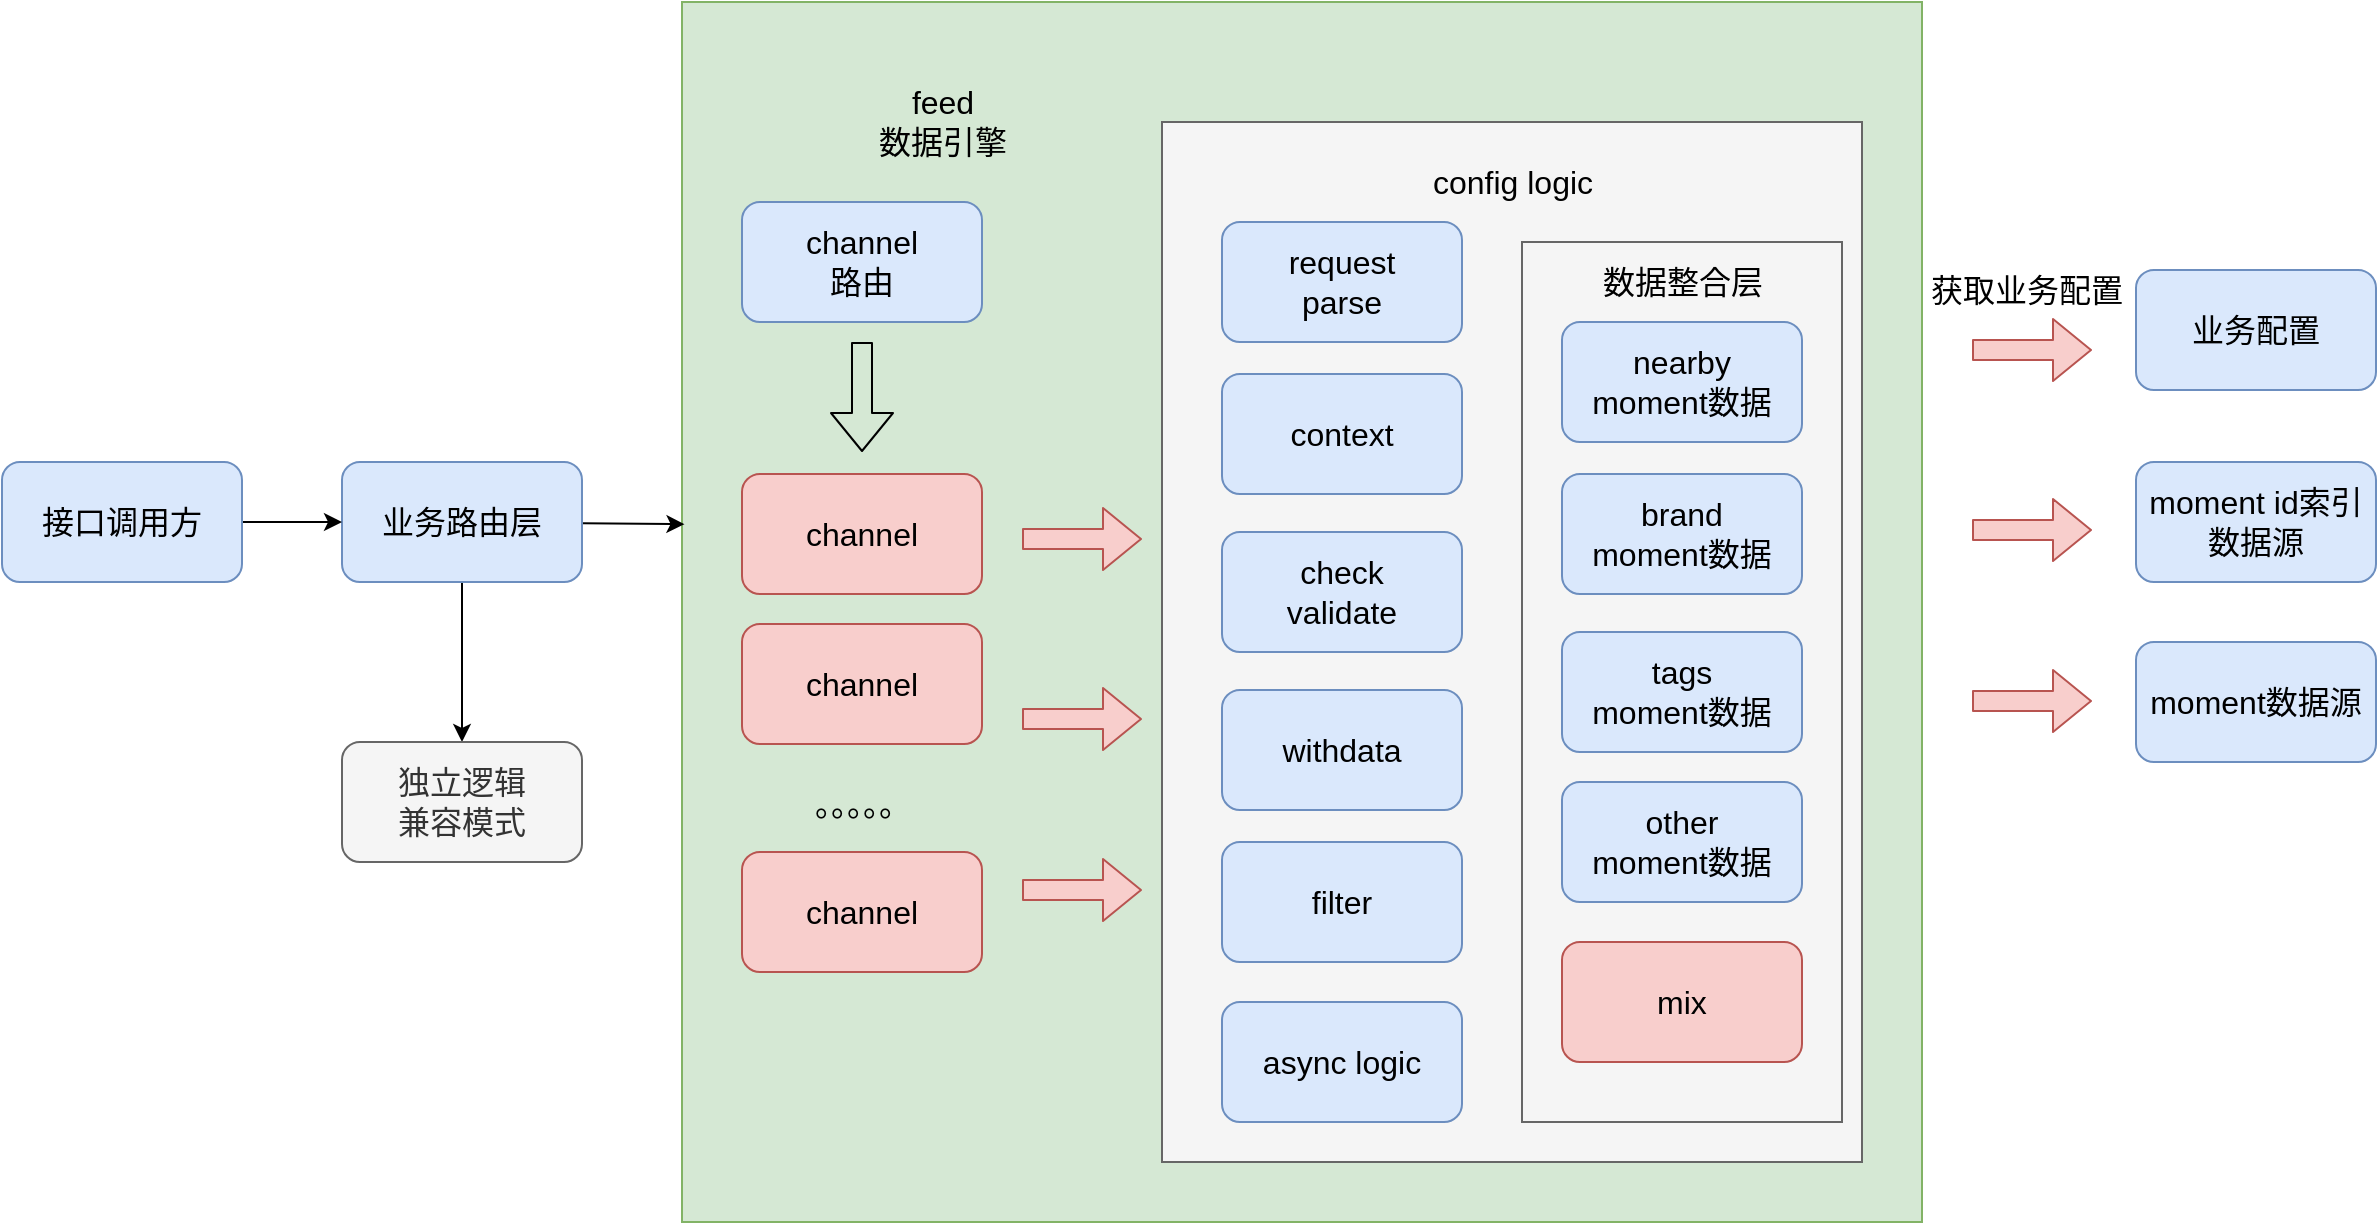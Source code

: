 <mxfile version="13.3.0" type="github">
  <diagram id="L6NUzQcXIFyv5FrY1tt9" name="Page-1">
    <mxGraphModel dx="2893" dy="1130" grid="1" gridSize="10" guides="1" tooltips="1" connect="1" arrows="1" fold="1" page="1" pageScale="1" pageWidth="827" pageHeight="1169" math="0" shadow="0">
      <root>
        <mxCell id="0" />
        <mxCell id="1" parent="0" />
        <mxCell id="C2eBkXOqXmVI_Su9Z_Vg-26" value="" style="rounded=0;whiteSpace=wrap;html=1;fillColor=#d5e8d4;strokeColor=#82b366;fontSize=16;gradientColor=none;" parent="1" vertex="1">
          <mxGeometry x="210" y="120" width="620" height="610" as="geometry" />
        </mxCell>
        <mxCell id="DTYzZaFBWCEnk6iouCdz-2" value="" style="rounded=0;whiteSpace=wrap;html=1;fillColor=#f5f5f5;strokeColor=#666666;fontColor=#333333;fontSize=16;" vertex="1" parent="1">
          <mxGeometry x="450" y="180" width="350" height="520" as="geometry" />
        </mxCell>
        <mxCell id="C2eBkXOqXmVI_Su9Z_Vg-11" value="" style="rounded=0;whiteSpace=wrap;html=1;fillColor=#f5f5f5;strokeColor=#666666;fontColor=#333333;fontSize=16;" parent="1" vertex="1">
          <mxGeometry x="630" y="240" width="160" height="440" as="geometry" />
        </mxCell>
        <mxCell id="C2eBkXOqXmVI_Su9Z_Vg-28" style="edgeStyle=none;rounded=0;orthogonalLoop=1;jettySize=auto;html=1;fontSize=16;" parent="1" source="C2eBkXOqXmVI_Su9Z_Vg-1" target="C2eBkXOqXmVI_Su9Z_Vg-18" edge="1">
          <mxGeometry relative="1" as="geometry" />
        </mxCell>
        <mxCell id="C2eBkXOqXmVI_Su9Z_Vg-46" value="" style="edgeStyle=none;rounded=0;orthogonalLoop=1;jettySize=auto;html=1;fontSize=16;entryX=0.002;entryY=0.428;entryDx=0;entryDy=0;entryPerimeter=0;" parent="1" source="C2eBkXOqXmVI_Su9Z_Vg-1" target="C2eBkXOqXmVI_Su9Z_Vg-26" edge="1">
          <mxGeometry relative="1" as="geometry" />
        </mxCell>
        <mxCell id="C2eBkXOqXmVI_Su9Z_Vg-1" value="业务路由层" style="rounded=1;whiteSpace=wrap;html=1;fillColor=#dae8fc;strokeColor=#6c8ebf;fontSize=16;" parent="1" vertex="1">
          <mxGeometry x="40" y="350" width="120" height="60" as="geometry" />
        </mxCell>
        <mxCell id="C2eBkXOqXmVI_Su9Z_Vg-15" style="edgeStyle=orthogonalEdgeStyle;rounded=0;orthogonalLoop=1;jettySize=auto;html=1;entryX=0;entryY=0.5;entryDx=0;entryDy=0;fontSize=16;" parent="1" source="C2eBkXOqXmVI_Su9Z_Vg-2" target="C2eBkXOqXmVI_Su9Z_Vg-1" edge="1">
          <mxGeometry relative="1" as="geometry" />
        </mxCell>
        <mxCell id="C2eBkXOqXmVI_Su9Z_Vg-2" value="接口调用方" style="rounded=1;whiteSpace=wrap;html=1;fillColor=#dae8fc;strokeColor=#6c8ebf;fontSize=16;" parent="1" vertex="1">
          <mxGeometry x="-130" y="350" width="120" height="60" as="geometry" />
        </mxCell>
        <mxCell id="C2eBkXOqXmVI_Su9Z_Vg-3" value="业务配置" style="rounded=1;whiteSpace=wrap;html=1;fillColor=#dae8fc;strokeColor=#6c8ebf;fontSize=16;" parent="1" vertex="1">
          <mxGeometry x="937" y="254" width="120" height="60" as="geometry" />
        </mxCell>
        <mxCell id="C2eBkXOqXmVI_Su9Z_Vg-6" value="moment id索引&lt;br style=&quot;font-size: 16px;&quot;&gt;数据源" style="rounded=1;whiteSpace=wrap;html=1;fillColor=#dae8fc;strokeColor=#6c8ebf;fontSize=16;" parent="1" vertex="1">
          <mxGeometry x="937" y="350" width="120" height="60" as="geometry" />
        </mxCell>
        <mxCell id="C2eBkXOqXmVI_Su9Z_Vg-7" value="moment数据源" style="rounded=1;whiteSpace=wrap;html=1;fillColor=#dae8fc;strokeColor=#6c8ebf;fontSize=16;" parent="1" vertex="1">
          <mxGeometry x="937" y="440" width="120" height="60" as="geometry" />
        </mxCell>
        <mxCell id="C2eBkXOqXmVI_Su9Z_Vg-8" value="brand&lt;br style=&quot;font-size: 16px;&quot;&gt;moment数据" style="rounded=1;whiteSpace=wrap;html=1;fillColor=#dae8fc;strokeColor=#6c8ebf;fontSize=16;" parent="1" vertex="1">
          <mxGeometry x="650" y="356" width="120" height="60" as="geometry" />
        </mxCell>
        <mxCell id="C2eBkXOqXmVI_Su9Z_Vg-9" value="tags&lt;br style=&quot;font-size: 16px;&quot;&gt;moment数据" style="rounded=1;whiteSpace=wrap;html=1;fillColor=#dae8fc;strokeColor=#6c8ebf;fontSize=16;" parent="1" vertex="1">
          <mxGeometry x="650" y="435" width="120" height="60" as="geometry" />
        </mxCell>
        <mxCell id="C2eBkXOqXmVI_Su9Z_Vg-10" value="nearby&lt;br style=&quot;font-size: 16px;&quot;&gt;moment数据" style="rounded=1;whiteSpace=wrap;html=1;fillColor=#dae8fc;strokeColor=#6c8ebf;fontSize=16;" parent="1" vertex="1">
          <mxGeometry x="650" y="280" width="120" height="60" as="geometry" />
        </mxCell>
        <mxCell id="C2eBkXOqXmVI_Su9Z_Vg-12" value="数据整合层" style="text;html=1;align=center;verticalAlign=middle;resizable=0;points=[];autosize=1;fontSize=16;" parent="1" vertex="1">
          <mxGeometry x="660" y="250" width="100" height="20" as="geometry" />
        </mxCell>
        <mxCell id="C2eBkXOqXmVI_Su9Z_Vg-14" value="获取业务配置" style="text;html=1;align=center;verticalAlign=middle;resizable=0;points=[];autosize=1;fontSize=16;" parent="1" vertex="1">
          <mxGeometry x="827" y="254" width="110" height="20" as="geometry" />
        </mxCell>
        <mxCell id="C2eBkXOqXmVI_Su9Z_Vg-18" value="独立逻辑&lt;br style=&quot;font-size: 16px;&quot;&gt;兼容模式" style="rounded=1;whiteSpace=wrap;html=1;fillColor=#f5f5f5;strokeColor=#666666;fontColor=#333333;fontSize=16;" parent="1" vertex="1">
          <mxGeometry x="40" y="490" width="120" height="60" as="geometry" />
        </mxCell>
        <mxCell id="C2eBkXOqXmVI_Su9Z_Vg-24" value="other&lt;br style=&quot;font-size: 16px;&quot;&gt;moment数据" style="rounded=1;whiteSpace=wrap;html=1;fillColor=#dae8fc;strokeColor=#6c8ebf;fontSize=16;" parent="1" vertex="1">
          <mxGeometry x="650" y="510" width="120" height="60" as="geometry" />
        </mxCell>
        <mxCell id="C2eBkXOqXmVI_Su9Z_Vg-25" value="mix" style="rounded=1;whiteSpace=wrap;html=1;fillColor=#f8cecc;strokeColor=#b85450;fontSize=16;" parent="1" vertex="1">
          <mxGeometry x="650" y="590" width="120" height="60" as="geometry" />
        </mxCell>
        <mxCell id="C2eBkXOqXmVI_Su9Z_Vg-27" value="feed&lt;br style=&quot;font-size: 16px;&quot;&gt;数据引擎" style="text;html=1;align=center;verticalAlign=middle;resizable=0;points=[];autosize=1;fontSize=16;" parent="1" vertex="1">
          <mxGeometry x="300" y="160" width="80" height="40" as="geometry" />
        </mxCell>
        <mxCell id="C2eBkXOqXmVI_Su9Z_Vg-33" value="" style="shape=flexArrow;endArrow=classic;html=1;fillColor=#f8cecc;strokeColor=#b85450;fontSize=16;" parent="1" edge="1">
          <mxGeometry width="50" height="50" relative="1" as="geometry">
            <mxPoint x="855" y="384" as="sourcePoint" />
            <mxPoint x="915" y="384" as="targetPoint" />
          </mxGeometry>
        </mxCell>
        <mxCell id="C2eBkXOqXmVI_Su9Z_Vg-34" value="" style="shape=flexArrow;endArrow=classic;html=1;fillColor=#f8cecc;strokeColor=#b85450;fontSize=16;" parent="1" edge="1">
          <mxGeometry width="50" height="50" relative="1" as="geometry">
            <mxPoint x="855" y="469.5" as="sourcePoint" />
            <mxPoint x="915" y="469.5" as="targetPoint" />
          </mxGeometry>
        </mxCell>
        <mxCell id="C2eBkXOqXmVI_Su9Z_Vg-39" value="" style="shape=flexArrow;endArrow=classic;html=1;fillColor=#f8cecc;strokeColor=#b85450;fontSize=16;" parent="1" edge="1">
          <mxGeometry width="50" height="50" relative="1" as="geometry">
            <mxPoint x="855" y="294" as="sourcePoint" />
            <mxPoint x="915" y="294" as="targetPoint" />
          </mxGeometry>
        </mxCell>
        <mxCell id="C2eBkXOqXmVI_Su9Z_Vg-40" value="withdata" style="rounded=1;whiteSpace=wrap;html=1;fillColor=#dae8fc;strokeColor=#6c8ebf;fontSize=16;" parent="1" vertex="1">
          <mxGeometry x="480" y="464" width="120" height="60" as="geometry" />
        </mxCell>
        <mxCell id="C2eBkXOqXmVI_Su9Z_Vg-41" value="filter" style="rounded=1;whiteSpace=wrap;html=1;fillColor=#dae8fc;strokeColor=#6c8ebf;fontSize=16;" parent="1" vertex="1">
          <mxGeometry x="480" y="540" width="120" height="60" as="geometry" />
        </mxCell>
        <mxCell id="C2eBkXOqXmVI_Su9Z_Vg-42" value="request&lt;br style=&quot;font-size: 16px;&quot;&gt;parse" style="rounded=1;whiteSpace=wrap;html=1;fillColor=#dae8fc;strokeColor=#6c8ebf;fontSize=16;" parent="1" vertex="1">
          <mxGeometry x="480" y="230" width="120" height="60" as="geometry" />
        </mxCell>
        <mxCell id="C2eBkXOqXmVI_Su9Z_Vg-43" value="context" style="rounded=1;whiteSpace=wrap;html=1;fillColor=#dae8fc;strokeColor=#6c8ebf;fontSize=16;" parent="1" vertex="1">
          <mxGeometry x="480" y="306" width="120" height="60" as="geometry" />
        </mxCell>
        <mxCell id="C2eBkXOqXmVI_Su9Z_Vg-44" value="check&lt;br style=&quot;font-size: 16px;&quot;&gt;validate" style="rounded=1;whiteSpace=wrap;html=1;fillColor=#dae8fc;strokeColor=#6c8ebf;fontSize=16;" parent="1" vertex="1">
          <mxGeometry x="480" y="385" width="120" height="60" as="geometry" />
        </mxCell>
        <mxCell id="C2eBkXOqXmVI_Su9Z_Vg-45" value="async logic" style="rounded=1;whiteSpace=wrap;html=1;fillColor=#dae8fc;strokeColor=#6c8ebf;fontSize=16;" parent="1" vertex="1">
          <mxGeometry x="480" y="620" width="120" height="60" as="geometry" />
        </mxCell>
        <mxCell id="DTYzZaFBWCEnk6iouCdz-1" value="channel" style="rounded=1;whiteSpace=wrap;html=1;fillColor=#f8cecc;strokeColor=#b85450;fontSize=16;" vertex="1" parent="1">
          <mxGeometry x="240" y="356" width="120" height="60" as="geometry" />
        </mxCell>
        <mxCell id="DTYzZaFBWCEnk6iouCdz-3" value="config logic" style="text;html=1;align=center;verticalAlign=middle;resizable=0;points=[];autosize=1;fontSize=16;" vertex="1" parent="1">
          <mxGeometry x="575" y="200" width="100" height="20" as="geometry" />
        </mxCell>
        <mxCell id="DTYzZaFBWCEnk6iouCdz-4" value="channel" style="rounded=1;whiteSpace=wrap;html=1;fillColor=#f8cecc;strokeColor=#b85450;fontSize=16;" vertex="1" parent="1">
          <mxGeometry x="240" y="431" width="120" height="60" as="geometry" />
        </mxCell>
        <mxCell id="DTYzZaFBWCEnk6iouCdz-5" value="channel" style="rounded=1;whiteSpace=wrap;html=1;fillColor=#f8cecc;strokeColor=#b85450;fontSize=16;" vertex="1" parent="1">
          <mxGeometry x="240" y="545" width="120" height="60" as="geometry" />
        </mxCell>
        <mxCell id="DTYzZaFBWCEnk6iouCdz-6" value="。。。。。" style="text;html=1;align=center;verticalAlign=middle;resizable=0;points=[];autosize=1;fontSize=16;" vertex="1" parent="1">
          <mxGeometry x="250" y="511" width="100" height="20" as="geometry" />
        </mxCell>
        <mxCell id="DTYzZaFBWCEnk6iouCdz-7" value="" style="shape=flexArrow;endArrow=classic;html=1;fillColor=#f8cecc;strokeColor=#b85450;fontSize=16;" edge="1" parent="1">
          <mxGeometry width="50" height="50" relative="1" as="geometry">
            <mxPoint x="380" y="478.5" as="sourcePoint" />
            <mxPoint x="440" y="478.5" as="targetPoint" />
          </mxGeometry>
        </mxCell>
        <mxCell id="DTYzZaFBWCEnk6iouCdz-8" value="" style="shape=flexArrow;endArrow=classic;html=1;fillColor=#f8cecc;strokeColor=#b85450;fontSize=16;" edge="1" parent="1">
          <mxGeometry width="50" height="50" relative="1" as="geometry">
            <mxPoint x="380" y="564" as="sourcePoint" />
            <mxPoint x="440" y="564" as="targetPoint" />
          </mxGeometry>
        </mxCell>
        <mxCell id="DTYzZaFBWCEnk6iouCdz-9" value="" style="shape=flexArrow;endArrow=classic;html=1;fillColor=#f8cecc;strokeColor=#b85450;fontSize=16;" edge="1" parent="1">
          <mxGeometry width="50" height="50" relative="1" as="geometry">
            <mxPoint x="380" y="388.5" as="sourcePoint" />
            <mxPoint x="440" y="388.5" as="targetPoint" />
          </mxGeometry>
        </mxCell>
        <mxCell id="DTYzZaFBWCEnk6iouCdz-10" value="channel&lt;br&gt;路由" style="rounded=1;whiteSpace=wrap;html=1;fillColor=#dae8fc;strokeColor=#6c8ebf;fontSize=16;" vertex="1" parent="1">
          <mxGeometry x="240" y="220" width="120" height="60" as="geometry" />
        </mxCell>
        <mxCell id="DTYzZaFBWCEnk6iouCdz-12" value="" style="shape=flexArrow;endArrow=classic;html=1;fontSize=16;" edge="1" parent="1">
          <mxGeometry width="50" height="50" relative="1" as="geometry">
            <mxPoint x="300" y="290" as="sourcePoint" />
            <mxPoint x="300" y="345" as="targetPoint" />
          </mxGeometry>
        </mxCell>
      </root>
    </mxGraphModel>
  </diagram>
</mxfile>
